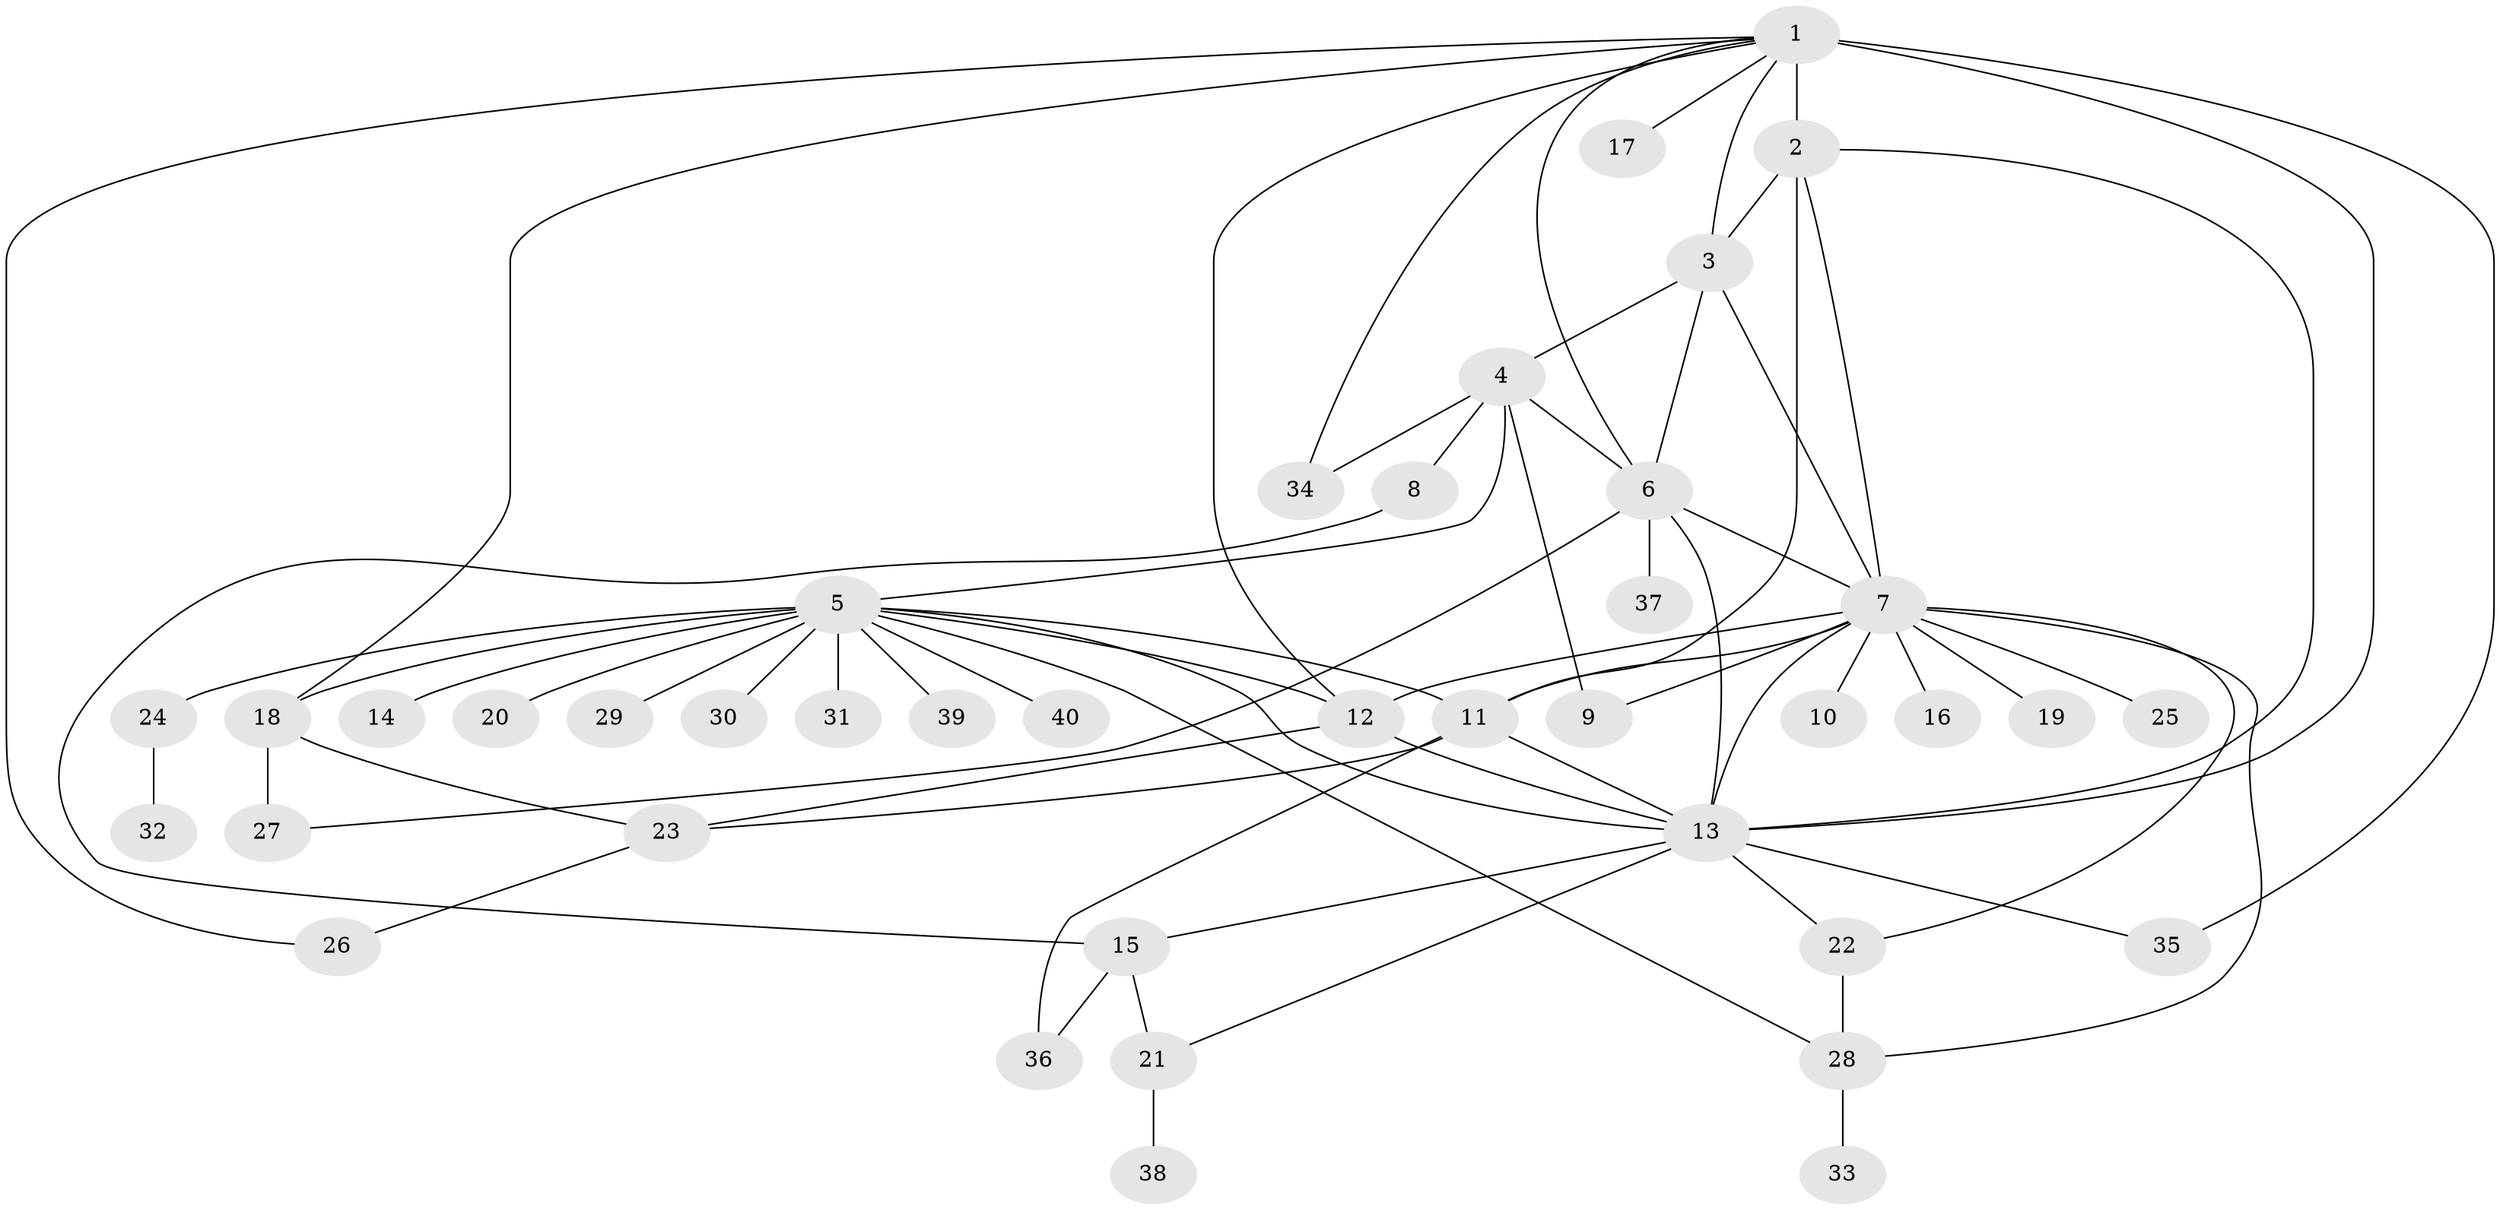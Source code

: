 // original degree distribution, {3: 0.13924050632911392, 18: 0.012658227848101266, 7: 0.02531645569620253, 8: 0.02531645569620253, 20: 0.012658227848101266, 10: 0.012658227848101266, 12: 0.012658227848101266, 1: 0.46835443037974683, 2: 0.189873417721519, 13: 0.012658227848101266, 5: 0.0379746835443038, 4: 0.05063291139240506}
// Generated by graph-tools (version 1.1) at 2025/50/03/04/25 22:50:28]
// undirected, 40 vertices, 68 edges
graph export_dot {
  node [color=gray90,style=filled];
  1;
  2;
  3;
  4;
  5;
  6;
  7;
  8;
  9;
  10;
  11;
  12;
  13;
  14;
  15;
  16;
  17;
  18;
  19;
  20;
  21;
  22;
  23;
  24;
  25;
  26;
  27;
  28;
  29;
  30;
  31;
  32;
  33;
  34;
  35;
  36;
  37;
  38;
  39;
  40;
  1 -- 2 [weight=12.0];
  1 -- 3 [weight=2.0];
  1 -- 6 [weight=1.0];
  1 -- 12 [weight=2.0];
  1 -- 13 [weight=1.0];
  1 -- 17 [weight=1.0];
  1 -- 18 [weight=1.0];
  1 -- 26 [weight=1.0];
  1 -- 34 [weight=1.0];
  1 -- 35 [weight=1.0];
  2 -- 3 [weight=1.0];
  2 -- 7 [weight=1.0];
  2 -- 11 [weight=1.0];
  2 -- 13 [weight=1.0];
  3 -- 4 [weight=1.0];
  3 -- 6 [weight=1.0];
  3 -- 7 [weight=1.0];
  4 -- 5 [weight=1.0];
  4 -- 6 [weight=2.0];
  4 -- 8 [weight=1.0];
  4 -- 9 [weight=2.0];
  4 -- 34 [weight=1.0];
  5 -- 11 [weight=1.0];
  5 -- 12 [weight=1.0];
  5 -- 13 [weight=1.0];
  5 -- 14 [weight=1.0];
  5 -- 18 [weight=1.0];
  5 -- 20 [weight=1.0];
  5 -- 24 [weight=2.0];
  5 -- 28 [weight=1.0];
  5 -- 29 [weight=1.0];
  5 -- 30 [weight=1.0];
  5 -- 31 [weight=1.0];
  5 -- 39 [weight=1.0];
  5 -- 40 [weight=1.0];
  6 -- 7 [weight=1.0];
  6 -- 13 [weight=1.0];
  6 -- 27 [weight=1.0];
  6 -- 37 [weight=1.0];
  7 -- 9 [weight=1.0];
  7 -- 10 [weight=1.0];
  7 -- 11 [weight=1.0];
  7 -- 12 [weight=1.0];
  7 -- 13 [weight=2.0];
  7 -- 16 [weight=1.0];
  7 -- 19 [weight=1.0];
  7 -- 22 [weight=1.0];
  7 -- 25 [weight=1.0];
  7 -- 28 [weight=1.0];
  8 -- 15 [weight=1.0];
  11 -- 13 [weight=1.0];
  11 -- 23 [weight=1.0];
  11 -- 36 [weight=1.0];
  12 -- 13 [weight=1.0];
  12 -- 23 [weight=1.0];
  13 -- 15 [weight=1.0];
  13 -- 21 [weight=1.0];
  13 -- 22 [weight=1.0];
  13 -- 35 [weight=1.0];
  15 -- 21 [weight=2.0];
  15 -- 36 [weight=1.0];
  18 -- 23 [weight=1.0];
  18 -- 27 [weight=2.0];
  21 -- 38 [weight=1.0];
  22 -- 28 [weight=1.0];
  23 -- 26 [weight=1.0];
  24 -- 32 [weight=1.0];
  28 -- 33 [weight=1.0];
}
